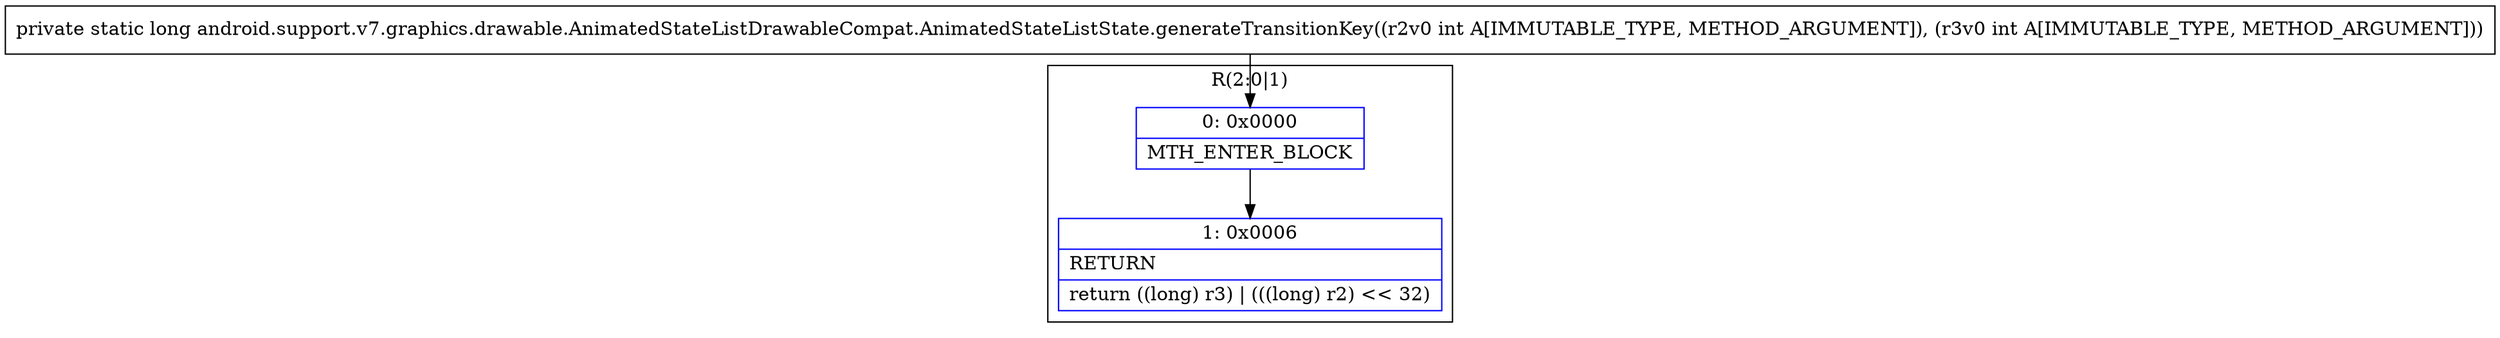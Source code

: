 digraph "CFG forandroid.support.v7.graphics.drawable.AnimatedStateListDrawableCompat.AnimatedStateListState.generateTransitionKey(II)J" {
subgraph cluster_Region_1072457324 {
label = "R(2:0|1)";
node [shape=record,color=blue];
Node_0 [shape=record,label="{0\:\ 0x0000|MTH_ENTER_BLOCK\l}"];
Node_1 [shape=record,label="{1\:\ 0x0006|RETURN\l|return ((long) r3) \| (((long) r2) \<\< 32)\l}"];
}
MethodNode[shape=record,label="{private static long android.support.v7.graphics.drawable.AnimatedStateListDrawableCompat.AnimatedStateListState.generateTransitionKey((r2v0 int A[IMMUTABLE_TYPE, METHOD_ARGUMENT]), (r3v0 int A[IMMUTABLE_TYPE, METHOD_ARGUMENT])) }"];
MethodNode -> Node_0;
Node_0 -> Node_1;
}

